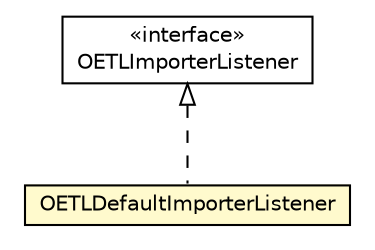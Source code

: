#!/usr/local/bin/dot
#
# Class diagram 
# Generated by UMLGraph version R5_6-24-gf6e263 (http://www.umlgraph.org/)
#

digraph G {
	edge [fontname="Helvetica",fontsize=10,labelfontname="Helvetica",labelfontsize=10];
	node [fontname="Helvetica",fontsize=10,shape=plaintext];
	nodesep=0.25;
	ranksep=0.5;
	// com.orientechnologies.orient.etl.listener.OETLDefaultImporterListener
	c3066051 [label=<<table title="com.orientechnologies.orient.etl.listener.OETLDefaultImporterListener" border="0" cellborder="1" cellspacing="0" cellpadding="2" port="p" bgcolor="lemonChiffon" href="./OETLDefaultImporterListener.html">
		<tr><td><table border="0" cellspacing="0" cellpadding="1">
<tr><td align="center" balign="center"> OETLDefaultImporterListener </td></tr>
		</table></td></tr>
		</table>>, URL="./OETLDefaultImporterListener.html", fontname="Helvetica", fontcolor="black", fontsize=10.0];
	// com.orientechnologies.orient.etl.listener.OETLImporterListener
	c3066052 [label=<<table title="com.orientechnologies.orient.etl.listener.OETLImporterListener" border="0" cellborder="1" cellspacing="0" cellpadding="2" port="p" href="./OETLImporterListener.html">
		<tr><td><table border="0" cellspacing="0" cellpadding="1">
<tr><td align="center" balign="center"> &#171;interface&#187; </td></tr>
<tr><td align="center" balign="center"> OETLImporterListener </td></tr>
		</table></td></tr>
		</table>>, URL="./OETLImporterListener.html", fontname="Helvetica", fontcolor="black", fontsize=10.0];
	//com.orientechnologies.orient.etl.listener.OETLDefaultImporterListener implements com.orientechnologies.orient.etl.listener.OETLImporterListener
	c3066052:p -> c3066051:p [dir=back,arrowtail=empty,style=dashed];
}

